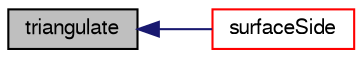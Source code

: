 digraph "triangulate"
{
  bgcolor="transparent";
  edge [fontname="FreeSans",fontsize="10",labelfontname="FreeSans",labelfontsize="10"];
  node [fontname="FreeSans",fontsize="10",shape=record];
  rankdir="LR";
  Node4122 [label="triangulate",height=0.2,width=0.4,color="black", fillcolor="grey75", style="filled", fontcolor="black"];
  Node4122 -> Node4123 [dir="back",color="midnightblue",fontsize="10",style="solid",fontname="FreeSans"];
  Node4123 [label="surfaceSide",height=0.2,width=0.4,color="red",URL="$a25538.html#ac13accde68c814912f86ae34aacbb439",tooltip="Given nearest point (to sample) on surface determines which side. "];
}
